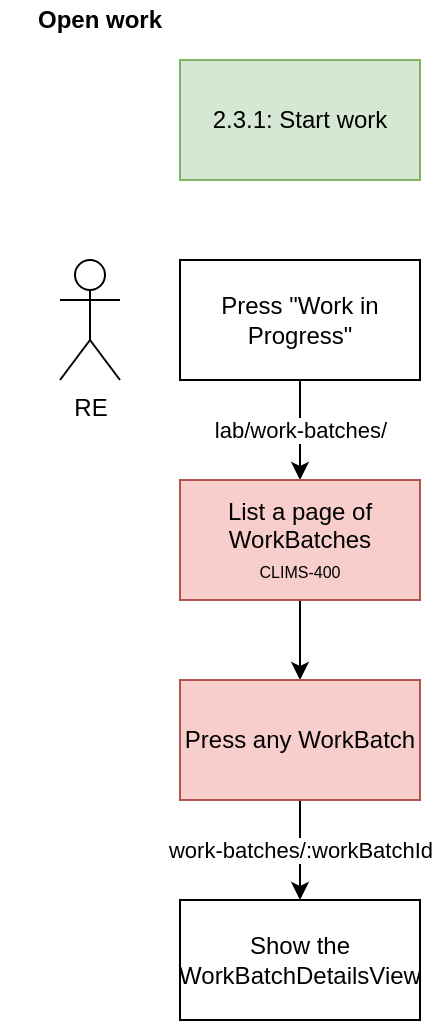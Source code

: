 <mxfile version="13.6.2" type="device"><diagram id="HrebFzVFOVtm9zXD0yA4" name="Page-1"><mxGraphModel dx="1355" dy="945" grid="1" gridSize="10" guides="1" tooltips="1" connect="1" arrows="1" fold="1" page="1" pageScale="1" pageWidth="850" pageHeight="1100" math="0" shadow="0"><root><mxCell id="0"/><mxCell id="1" parent="0"/><mxCell id="6HdznoA_RoRZzyCG4hZL-1" value="2.3.1: Start work" style="rounded=0;whiteSpace=wrap;html=1;fillColor=#d5e8d4;strokeColor=#82b366;" parent="1" vertex="1"><mxGeometry x="110" y="90" width="120" height="60" as="geometry"/></mxCell><mxCell id="6HdznoA_RoRZzyCG4hZL-2" value="lab/work-batches/" style="edgeStyle=orthogonalEdgeStyle;rounded=0;orthogonalLoop=1;jettySize=auto;html=1;startArrow=none;startFill=0;endArrow=classic;endFill=1;" parent="1" source="6HdznoA_RoRZzyCG4hZL-3" target="6HdznoA_RoRZzyCG4hZL-6" edge="1"><mxGeometry relative="1" as="geometry"><Array as="points"><mxPoint x="170" y="260"/><mxPoint x="170" y="260"/></Array></mxGeometry></mxCell><mxCell id="6HdznoA_RoRZzyCG4hZL-3" value="Press &quot;Work in Progress&quot;" style="rounded=0;whiteSpace=wrap;html=1;" parent="1" vertex="1"><mxGeometry x="110" y="190" width="120" height="60" as="geometry"/></mxCell><mxCell id="6HdznoA_RoRZzyCG4hZL-4" value="RE" style="shape=umlActor;verticalLabelPosition=bottom;verticalAlign=top;html=1;outlineConnect=0;" parent="1" vertex="1"><mxGeometry x="50" y="190" width="30" height="60" as="geometry"/></mxCell><mxCell id="6HdznoA_RoRZzyCG4hZL-5" value="" style="edgeStyle=orthogonalEdgeStyle;rounded=0;orthogonalLoop=1;jettySize=auto;html=1;startArrow=none;startFill=0;endArrow=classic;endFill=1;" parent="1" source="6HdznoA_RoRZzyCG4hZL-6" target="6HdznoA_RoRZzyCG4hZL-8" edge="1"><mxGeometry relative="1" as="geometry"/></mxCell><mxCell id="6HdznoA_RoRZzyCG4hZL-6" value="List a page of WorkBatches&lt;br&gt;&lt;font style=&quot;font-size: 8px&quot;&gt;CLIMS-400&lt;/font&gt;" style="whiteSpace=wrap;html=1;rounded=0;fillColor=#f8cecc;strokeColor=#b85450;" parent="1" vertex="1"><mxGeometry x="110" y="300" width="120" height="60" as="geometry"/></mxCell><mxCell id="6HdznoA_RoRZzyCG4hZL-7" value="work-batches/:workBatchId" style="edgeStyle=orthogonalEdgeStyle;rounded=0;orthogonalLoop=1;jettySize=auto;html=1;startArrow=none;startFill=0;endArrow=classic;endFill=1;" parent="1" source="6HdznoA_RoRZzyCG4hZL-8" target="6HdznoA_RoRZzyCG4hZL-10" edge="1"><mxGeometry relative="1" as="geometry"/></mxCell><mxCell id="6HdznoA_RoRZzyCG4hZL-8" value="Press any WorkBatch" style="whiteSpace=wrap;html=1;rounded=0;fillColor=#f8cecc;strokeColor=#b85450;" parent="1" vertex="1"><mxGeometry x="110" y="400" width="120" height="60" as="geometry"/></mxCell><mxCell id="6HdznoA_RoRZzyCG4hZL-10" value="Show the WorkBatchDetailsView" style="whiteSpace=wrap;html=1;rounded=0;" parent="1" vertex="1"><mxGeometry x="110" y="510" width="120" height="60" as="geometry"/></mxCell><mxCell id="2NS8Xp2Crs59-Wrp0JY0-1" value="Open work" style="text;html=1;strokeColor=none;fillColor=none;align=center;verticalAlign=middle;whiteSpace=wrap;rounded=0;fontStyle=1" parent="1" vertex="1"><mxGeometry x="20" y="60" width="100" height="20" as="geometry"/></mxCell></root></mxGraphModel></diagram></mxfile>